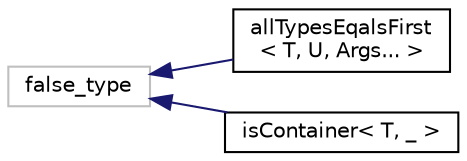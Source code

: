 digraph "Graphical Class Hierarchy"
{
  edge [fontname="Helvetica",fontsize="10",labelfontname="Helvetica",labelfontsize="10"];
  node [fontname="Helvetica",fontsize="10",shape=record];
  rankdir="LR";
  Node1 [label="false_type",height=0.2,width=0.4,color="grey75", fillcolor="white", style="filled"];
  Node1 -> Node2 [dir="back",color="midnightblue",fontsize="10",style="solid",fontname="Helvetica"];
  Node2 [label="allTypesEqalsFirst\l\< T, U, Args... \>",height=0.2,width=0.4,color="black", fillcolor="white", style="filled",URL="$structall_types_eqals_first_3_01_t_00_01_u_00_01_args_8_8_8_01_4.html"];
  Node1 -> Node3 [dir="back",color="midnightblue",fontsize="10",style="solid",fontname="Helvetica"];
  Node3 [label="isContainer\< T, _ \>",height=0.2,width=0.4,color="black", fillcolor="white", style="filled",URL="$structis_container.html"];
}
